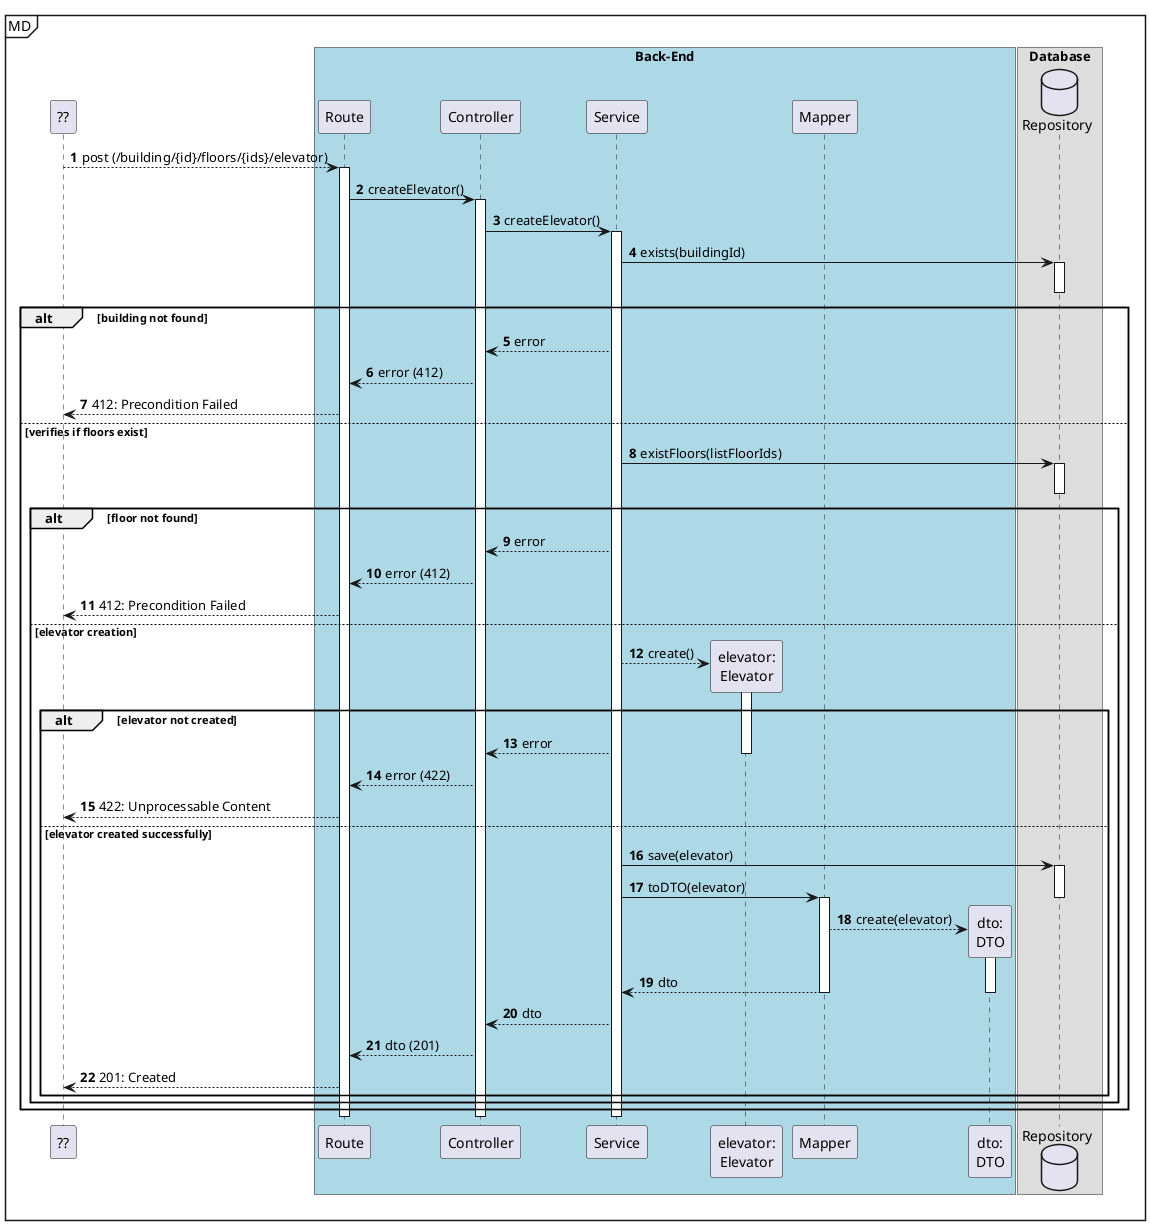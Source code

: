 @startuml
autonumber

participant "??" as ui

mainframe MD
box "Back-End" #LightBlue
participant "Route" as r
participant "Controller" as ctrl
participant "Service" as svc

participant "elevator:\nElevator" as elevator
participant "Mapper" as map
participant "dto:\nDTO" as dto
end box

box "Database"
database "Repository" as repo
end box

'activate ui
ui --> r: post (/building/{id}/floors/{ids}/elevator)
    activate r
        r -> ctrl : createElevator()
        activate ctrl
            ctrl -> svc : createElevator()
            activate svc
                svc -> repo : exists(buildingId)
                activate repo
                deactivate repo


                alt building not found

                    svc --> ctrl : error
                    ctrl --> r : error (412)
                    r --> ui : 412: Precondition Failed

                else verifies if floors exist

                    svc -> repo: existFloors(listFloorIds)
                    activate repo
                    deactivate repo

                    alt floor not found
                        svc --> ctrl : error
                        ctrl --> r : error (412)
                        r --> ui : 412: Precondition Failed

                    else elevator creation
                        svc --> elevator** : create()
                        activate elevator


                        alt elevator not created
                            svc --> ctrl : error
                            deactivate elevator
                            ctrl --> r : error (422)
                             r --> ui : 422: Unprocessable Content

                        else elevator created successfully
                            svc -> repo : save(elevator)
                            activate repo
                            svc -> map : toDTO(elevator)
                            deactivate repo
                            activate map
                                map --> dto** : create(elevator)
                                activate dto
                                    map --> svc : dto
                                deactivate dto
                            deactivate map

                            svc --> ctrl : dto
                            ctrl --> r : dto (201)
                            r --> ui : 201: Created

                        end
                    end
                end

            deactivate svc
        deactivate ctrl
    deactivate r

'deactivate ui

@enduml
